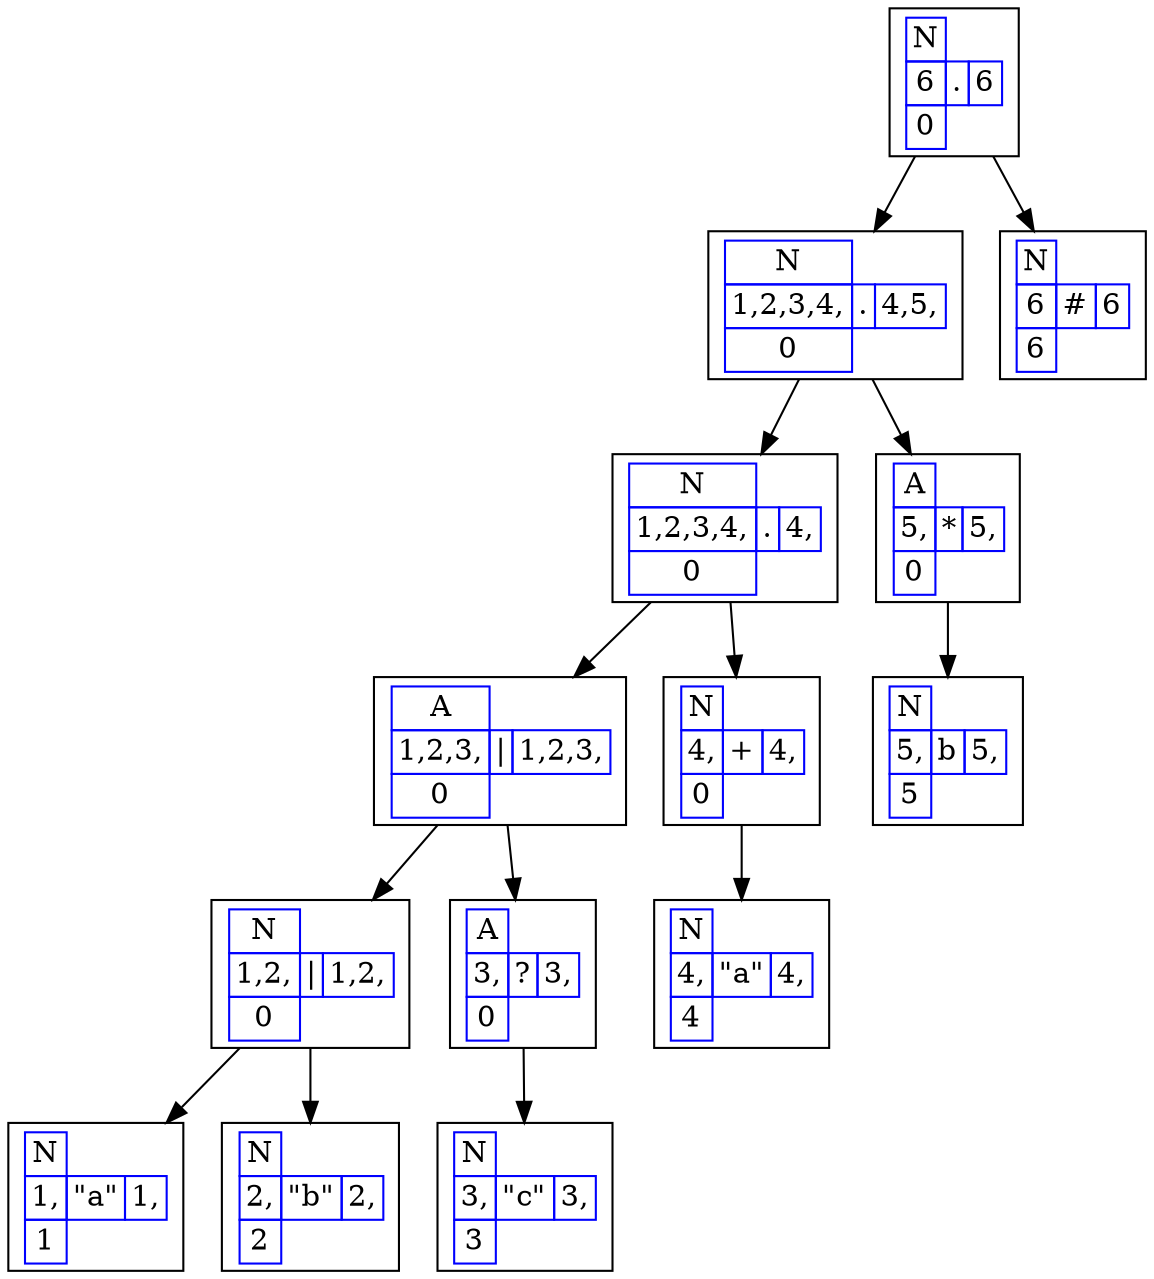 digraph G{
rankdir=UD
node[shape=box]
concentrate=true
nodo23 [ label =< 
<table border='0' cellborder='1' color='blue' cellspacing='0'>
<tr><td>N</td></tr>
<tr><td>6</td><td>.</td><td>6</td></tr>
<tr><td>0</td></tr>
</table>
>];
nodo21 [ label =< 
<table border='0' cellborder='1' color='blue' cellspacing='0'>
<tr><td>N</td></tr>
<tr><td>1,2,3,4,</td><td>.</td><td>4,5,</td></tr>
<tr><td>0</td></tr>
</table>
>];
nodo18 [ label =< 
<table border='0' cellborder='1' color='blue' cellspacing='0'>
<tr><td>N</td></tr>
<tr><td>1,2,3,4,</td><td>.</td><td>4,</td></tr>
<tr><td>0</td></tr>
</table>
>];
nodo15 [ label =< 
<table border='0' cellborder='1' color='blue' cellspacing='0'>
<tr><td>A</td></tr>
<tr><td>1,2,3,</td><td>|</td><td>1,2,3,</td></tr>
<tr><td>0</td></tr>
</table>
>];
nodo12 [ label =< 
<table border='0' cellborder='1' color='blue' cellspacing='0'>
<tr><td>N</td></tr>
<tr><td>1,2,</td><td>|</td><td>1,2,</td></tr>
<tr><td>0</td></tr>
</table>
>];
nodo10 [ label =< 
<table border='0' cellborder='1' color='blue' cellspacing='0'>
<tr><td>N</td></tr>
<tr><td>1,</td><td>"a"</td><td>1,</td></tr>
<tr><td>1</td></tr>
</table>
>];
nodo12->nodo10
nodo11 [ label =< 
<table border='0' cellborder='1' color='blue' cellspacing='0'>
<tr><td>N</td></tr>
<tr><td>2,</td><td>"b"</td><td>2,</td></tr>
<tr><td>2</td></tr>
</table>
>];
nodo12->nodo11
nodo15->nodo12
nodo14 [ label =< 
<table border='0' cellborder='1' color='blue' cellspacing='0'>
<tr><td>A</td></tr>
<tr><td>3,</td><td>?</td><td>3,</td></tr>
<tr><td>0</td></tr>
</table>
>];
nodo13 [ label =< 
<table border='0' cellborder='1' color='blue' cellspacing='0'>
<tr><td>N</td></tr>
<tr><td>3,</td><td>"c"</td><td>3,</td></tr>
<tr><td>3</td></tr>
</table>
>];
nodo14->nodo13
nodo15->nodo14
nodo18->nodo15
nodo17 [ label =< 
<table border='0' cellborder='1' color='blue' cellspacing='0'>
<tr><td>N</td></tr>
<tr><td>4,</td><td>+</td><td>4,</td></tr>
<tr><td>0</td></tr>
</table>
>];
nodo16 [ label =< 
<table border='0' cellborder='1' color='blue' cellspacing='0'>
<tr><td>N</td></tr>
<tr><td>4,</td><td>"a"</td><td>4,</td></tr>
<tr><td>4</td></tr>
</table>
>];
nodo17->nodo16
nodo18->nodo17
nodo21->nodo18
nodo20 [ label =< 
<table border='0' cellborder='1' color='blue' cellspacing='0'>
<tr><td>A</td></tr>
<tr><td>5,</td><td>*</td><td>5,</td></tr>
<tr><td>0</td></tr>
</table>
>];
nodo19 [ label =< 
<table border='0' cellborder='1' color='blue' cellspacing='0'>
<tr><td>N</td></tr>
<tr><td>5,</td><td>b</td><td>5,</td></tr>
<tr><td>5</td></tr>
</table>
>];
nodo20->nodo19
nodo21->nodo20
nodo23->nodo21
nodo22 [ label =< 
<table border='0' cellborder='1' color='blue' cellspacing='0'>
<tr><td>N</td></tr>
<tr><td>6</td><td>#</td><td>6</td></tr>
<tr><td>6</td></tr>
</table>
>];
nodo23->nodo22

}
